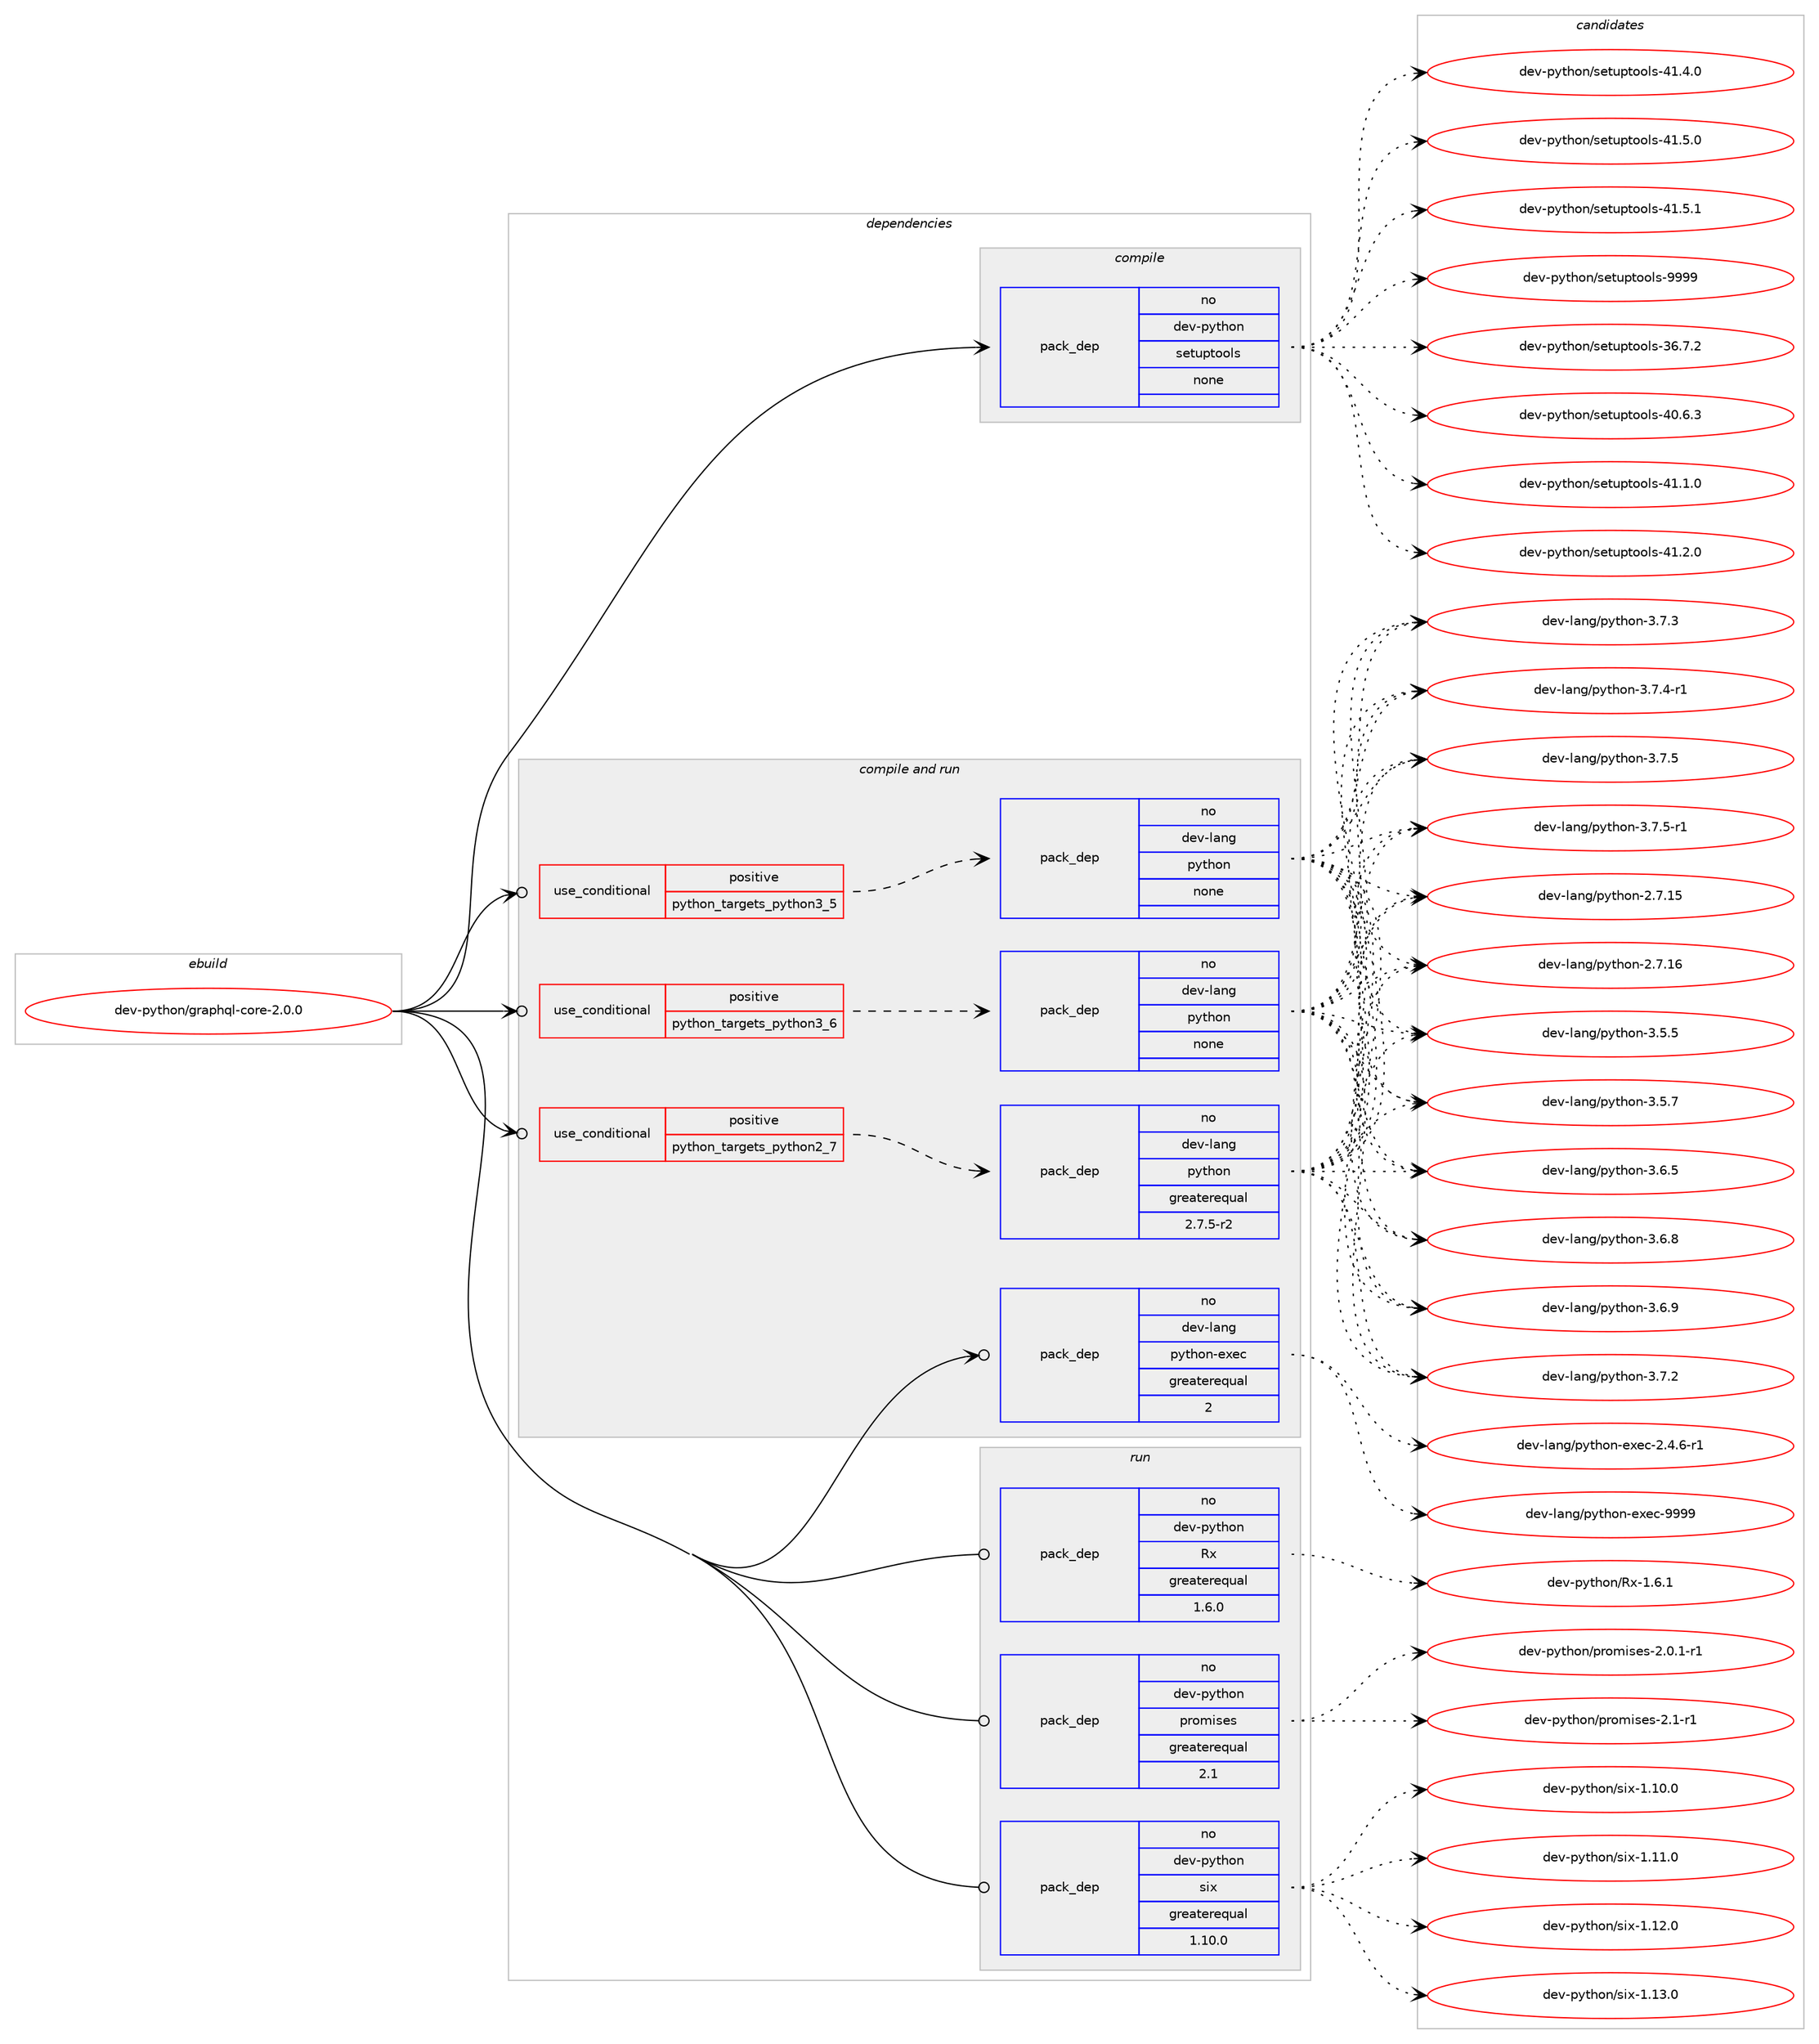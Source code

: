digraph prolog {

# *************
# Graph options
# *************

newrank=true;
concentrate=true;
compound=true;
graph [rankdir=LR,fontname=Helvetica,fontsize=10,ranksep=1.5];#, ranksep=2.5, nodesep=0.2];
edge  [arrowhead=vee];
node  [fontname=Helvetica,fontsize=10];

# **********
# The ebuild
# **********

subgraph cluster_leftcol {
color=gray;
rank=same;
label=<<i>ebuild</i>>;
id [label="dev-python/graphql-core-2.0.0", color=red, width=4, href="../dev-python/graphql-core-2.0.0.svg"];
}

# ****************
# The dependencies
# ****************

subgraph cluster_midcol {
color=gray;
label=<<i>dependencies</i>>;
subgraph cluster_compile {
fillcolor="#eeeeee";
style=filled;
label=<<i>compile</i>>;
subgraph pack455413 {
dependency607414 [label=<<TABLE BORDER="0" CELLBORDER="1" CELLSPACING="0" CELLPADDING="4" WIDTH="220"><TR><TD ROWSPAN="6" CELLPADDING="30">pack_dep</TD></TR><TR><TD WIDTH="110">no</TD></TR><TR><TD>dev-python</TD></TR><TR><TD>setuptools</TD></TR><TR><TD>none</TD></TR><TR><TD></TD></TR></TABLE>>, shape=none, color=blue];
}
id:e -> dependency607414:w [weight=20,style="solid",arrowhead="vee"];
}
subgraph cluster_compileandrun {
fillcolor="#eeeeee";
style=filled;
label=<<i>compile and run</i>>;
subgraph cond140203 {
dependency607415 [label=<<TABLE BORDER="0" CELLBORDER="1" CELLSPACING="0" CELLPADDING="4"><TR><TD ROWSPAN="3" CELLPADDING="10">use_conditional</TD></TR><TR><TD>positive</TD></TR><TR><TD>python_targets_python2_7</TD></TR></TABLE>>, shape=none, color=red];
subgraph pack455414 {
dependency607416 [label=<<TABLE BORDER="0" CELLBORDER="1" CELLSPACING="0" CELLPADDING="4" WIDTH="220"><TR><TD ROWSPAN="6" CELLPADDING="30">pack_dep</TD></TR><TR><TD WIDTH="110">no</TD></TR><TR><TD>dev-lang</TD></TR><TR><TD>python</TD></TR><TR><TD>greaterequal</TD></TR><TR><TD>2.7.5-r2</TD></TR></TABLE>>, shape=none, color=blue];
}
dependency607415:e -> dependency607416:w [weight=20,style="dashed",arrowhead="vee"];
}
id:e -> dependency607415:w [weight=20,style="solid",arrowhead="odotvee"];
subgraph cond140204 {
dependency607417 [label=<<TABLE BORDER="0" CELLBORDER="1" CELLSPACING="0" CELLPADDING="4"><TR><TD ROWSPAN="3" CELLPADDING="10">use_conditional</TD></TR><TR><TD>positive</TD></TR><TR><TD>python_targets_python3_5</TD></TR></TABLE>>, shape=none, color=red];
subgraph pack455415 {
dependency607418 [label=<<TABLE BORDER="0" CELLBORDER="1" CELLSPACING="0" CELLPADDING="4" WIDTH="220"><TR><TD ROWSPAN="6" CELLPADDING="30">pack_dep</TD></TR><TR><TD WIDTH="110">no</TD></TR><TR><TD>dev-lang</TD></TR><TR><TD>python</TD></TR><TR><TD>none</TD></TR><TR><TD></TD></TR></TABLE>>, shape=none, color=blue];
}
dependency607417:e -> dependency607418:w [weight=20,style="dashed",arrowhead="vee"];
}
id:e -> dependency607417:w [weight=20,style="solid",arrowhead="odotvee"];
subgraph cond140205 {
dependency607419 [label=<<TABLE BORDER="0" CELLBORDER="1" CELLSPACING="0" CELLPADDING="4"><TR><TD ROWSPAN="3" CELLPADDING="10">use_conditional</TD></TR><TR><TD>positive</TD></TR><TR><TD>python_targets_python3_6</TD></TR></TABLE>>, shape=none, color=red];
subgraph pack455416 {
dependency607420 [label=<<TABLE BORDER="0" CELLBORDER="1" CELLSPACING="0" CELLPADDING="4" WIDTH="220"><TR><TD ROWSPAN="6" CELLPADDING="30">pack_dep</TD></TR><TR><TD WIDTH="110">no</TD></TR><TR><TD>dev-lang</TD></TR><TR><TD>python</TD></TR><TR><TD>none</TD></TR><TR><TD></TD></TR></TABLE>>, shape=none, color=blue];
}
dependency607419:e -> dependency607420:w [weight=20,style="dashed",arrowhead="vee"];
}
id:e -> dependency607419:w [weight=20,style="solid",arrowhead="odotvee"];
subgraph pack455417 {
dependency607421 [label=<<TABLE BORDER="0" CELLBORDER="1" CELLSPACING="0" CELLPADDING="4" WIDTH="220"><TR><TD ROWSPAN="6" CELLPADDING="30">pack_dep</TD></TR><TR><TD WIDTH="110">no</TD></TR><TR><TD>dev-lang</TD></TR><TR><TD>python-exec</TD></TR><TR><TD>greaterequal</TD></TR><TR><TD>2</TD></TR></TABLE>>, shape=none, color=blue];
}
id:e -> dependency607421:w [weight=20,style="solid",arrowhead="odotvee"];
}
subgraph cluster_run {
fillcolor="#eeeeee";
style=filled;
label=<<i>run</i>>;
subgraph pack455418 {
dependency607422 [label=<<TABLE BORDER="0" CELLBORDER="1" CELLSPACING="0" CELLPADDING="4" WIDTH="220"><TR><TD ROWSPAN="6" CELLPADDING="30">pack_dep</TD></TR><TR><TD WIDTH="110">no</TD></TR><TR><TD>dev-python</TD></TR><TR><TD>Rx</TD></TR><TR><TD>greaterequal</TD></TR><TR><TD>1.6.0</TD></TR></TABLE>>, shape=none, color=blue];
}
id:e -> dependency607422:w [weight=20,style="solid",arrowhead="odot"];
subgraph pack455419 {
dependency607423 [label=<<TABLE BORDER="0" CELLBORDER="1" CELLSPACING="0" CELLPADDING="4" WIDTH="220"><TR><TD ROWSPAN="6" CELLPADDING="30">pack_dep</TD></TR><TR><TD WIDTH="110">no</TD></TR><TR><TD>dev-python</TD></TR><TR><TD>promises</TD></TR><TR><TD>greaterequal</TD></TR><TR><TD>2.1</TD></TR></TABLE>>, shape=none, color=blue];
}
id:e -> dependency607423:w [weight=20,style="solid",arrowhead="odot"];
subgraph pack455420 {
dependency607424 [label=<<TABLE BORDER="0" CELLBORDER="1" CELLSPACING="0" CELLPADDING="4" WIDTH="220"><TR><TD ROWSPAN="6" CELLPADDING="30">pack_dep</TD></TR><TR><TD WIDTH="110">no</TD></TR><TR><TD>dev-python</TD></TR><TR><TD>six</TD></TR><TR><TD>greaterequal</TD></TR><TR><TD>1.10.0</TD></TR></TABLE>>, shape=none, color=blue];
}
id:e -> dependency607424:w [weight=20,style="solid",arrowhead="odot"];
}
}

# **************
# The candidates
# **************

subgraph cluster_choices {
rank=same;
color=gray;
label=<<i>candidates</i>>;

subgraph choice455413 {
color=black;
nodesep=1;
choice100101118451121211161041111104711510111611711211611111110811545515446554650 [label="dev-python/setuptools-36.7.2", color=red, width=4,href="../dev-python/setuptools-36.7.2.svg"];
choice100101118451121211161041111104711510111611711211611111110811545524846544651 [label="dev-python/setuptools-40.6.3", color=red, width=4,href="../dev-python/setuptools-40.6.3.svg"];
choice100101118451121211161041111104711510111611711211611111110811545524946494648 [label="dev-python/setuptools-41.1.0", color=red, width=4,href="../dev-python/setuptools-41.1.0.svg"];
choice100101118451121211161041111104711510111611711211611111110811545524946504648 [label="dev-python/setuptools-41.2.0", color=red, width=4,href="../dev-python/setuptools-41.2.0.svg"];
choice100101118451121211161041111104711510111611711211611111110811545524946524648 [label="dev-python/setuptools-41.4.0", color=red, width=4,href="../dev-python/setuptools-41.4.0.svg"];
choice100101118451121211161041111104711510111611711211611111110811545524946534648 [label="dev-python/setuptools-41.5.0", color=red, width=4,href="../dev-python/setuptools-41.5.0.svg"];
choice100101118451121211161041111104711510111611711211611111110811545524946534649 [label="dev-python/setuptools-41.5.1", color=red, width=4,href="../dev-python/setuptools-41.5.1.svg"];
choice10010111845112121116104111110471151011161171121161111111081154557575757 [label="dev-python/setuptools-9999", color=red, width=4,href="../dev-python/setuptools-9999.svg"];
dependency607414:e -> choice100101118451121211161041111104711510111611711211611111110811545515446554650:w [style=dotted,weight="100"];
dependency607414:e -> choice100101118451121211161041111104711510111611711211611111110811545524846544651:w [style=dotted,weight="100"];
dependency607414:e -> choice100101118451121211161041111104711510111611711211611111110811545524946494648:w [style=dotted,weight="100"];
dependency607414:e -> choice100101118451121211161041111104711510111611711211611111110811545524946504648:w [style=dotted,weight="100"];
dependency607414:e -> choice100101118451121211161041111104711510111611711211611111110811545524946524648:w [style=dotted,weight="100"];
dependency607414:e -> choice100101118451121211161041111104711510111611711211611111110811545524946534648:w [style=dotted,weight="100"];
dependency607414:e -> choice100101118451121211161041111104711510111611711211611111110811545524946534649:w [style=dotted,weight="100"];
dependency607414:e -> choice10010111845112121116104111110471151011161171121161111111081154557575757:w [style=dotted,weight="100"];
}
subgraph choice455414 {
color=black;
nodesep=1;
choice10010111845108971101034711212111610411111045504655464953 [label="dev-lang/python-2.7.15", color=red, width=4,href="../dev-lang/python-2.7.15.svg"];
choice10010111845108971101034711212111610411111045504655464954 [label="dev-lang/python-2.7.16", color=red, width=4,href="../dev-lang/python-2.7.16.svg"];
choice100101118451089711010347112121116104111110455146534653 [label="dev-lang/python-3.5.5", color=red, width=4,href="../dev-lang/python-3.5.5.svg"];
choice100101118451089711010347112121116104111110455146534655 [label="dev-lang/python-3.5.7", color=red, width=4,href="../dev-lang/python-3.5.7.svg"];
choice100101118451089711010347112121116104111110455146544653 [label="dev-lang/python-3.6.5", color=red, width=4,href="../dev-lang/python-3.6.5.svg"];
choice100101118451089711010347112121116104111110455146544656 [label="dev-lang/python-3.6.8", color=red, width=4,href="../dev-lang/python-3.6.8.svg"];
choice100101118451089711010347112121116104111110455146544657 [label="dev-lang/python-3.6.9", color=red, width=4,href="../dev-lang/python-3.6.9.svg"];
choice100101118451089711010347112121116104111110455146554650 [label="dev-lang/python-3.7.2", color=red, width=4,href="../dev-lang/python-3.7.2.svg"];
choice100101118451089711010347112121116104111110455146554651 [label="dev-lang/python-3.7.3", color=red, width=4,href="../dev-lang/python-3.7.3.svg"];
choice1001011184510897110103471121211161041111104551465546524511449 [label="dev-lang/python-3.7.4-r1", color=red, width=4,href="../dev-lang/python-3.7.4-r1.svg"];
choice100101118451089711010347112121116104111110455146554653 [label="dev-lang/python-3.7.5", color=red, width=4,href="../dev-lang/python-3.7.5.svg"];
choice1001011184510897110103471121211161041111104551465546534511449 [label="dev-lang/python-3.7.5-r1", color=red, width=4,href="../dev-lang/python-3.7.5-r1.svg"];
dependency607416:e -> choice10010111845108971101034711212111610411111045504655464953:w [style=dotted,weight="100"];
dependency607416:e -> choice10010111845108971101034711212111610411111045504655464954:w [style=dotted,weight="100"];
dependency607416:e -> choice100101118451089711010347112121116104111110455146534653:w [style=dotted,weight="100"];
dependency607416:e -> choice100101118451089711010347112121116104111110455146534655:w [style=dotted,weight="100"];
dependency607416:e -> choice100101118451089711010347112121116104111110455146544653:w [style=dotted,weight="100"];
dependency607416:e -> choice100101118451089711010347112121116104111110455146544656:w [style=dotted,weight="100"];
dependency607416:e -> choice100101118451089711010347112121116104111110455146544657:w [style=dotted,weight="100"];
dependency607416:e -> choice100101118451089711010347112121116104111110455146554650:w [style=dotted,weight="100"];
dependency607416:e -> choice100101118451089711010347112121116104111110455146554651:w [style=dotted,weight="100"];
dependency607416:e -> choice1001011184510897110103471121211161041111104551465546524511449:w [style=dotted,weight="100"];
dependency607416:e -> choice100101118451089711010347112121116104111110455146554653:w [style=dotted,weight="100"];
dependency607416:e -> choice1001011184510897110103471121211161041111104551465546534511449:w [style=dotted,weight="100"];
}
subgraph choice455415 {
color=black;
nodesep=1;
choice10010111845108971101034711212111610411111045504655464953 [label="dev-lang/python-2.7.15", color=red, width=4,href="../dev-lang/python-2.7.15.svg"];
choice10010111845108971101034711212111610411111045504655464954 [label="dev-lang/python-2.7.16", color=red, width=4,href="../dev-lang/python-2.7.16.svg"];
choice100101118451089711010347112121116104111110455146534653 [label="dev-lang/python-3.5.5", color=red, width=4,href="../dev-lang/python-3.5.5.svg"];
choice100101118451089711010347112121116104111110455146534655 [label="dev-lang/python-3.5.7", color=red, width=4,href="../dev-lang/python-3.5.7.svg"];
choice100101118451089711010347112121116104111110455146544653 [label="dev-lang/python-3.6.5", color=red, width=4,href="../dev-lang/python-3.6.5.svg"];
choice100101118451089711010347112121116104111110455146544656 [label="dev-lang/python-3.6.8", color=red, width=4,href="../dev-lang/python-3.6.8.svg"];
choice100101118451089711010347112121116104111110455146544657 [label="dev-lang/python-3.6.9", color=red, width=4,href="../dev-lang/python-3.6.9.svg"];
choice100101118451089711010347112121116104111110455146554650 [label="dev-lang/python-3.7.2", color=red, width=4,href="../dev-lang/python-3.7.2.svg"];
choice100101118451089711010347112121116104111110455146554651 [label="dev-lang/python-3.7.3", color=red, width=4,href="../dev-lang/python-3.7.3.svg"];
choice1001011184510897110103471121211161041111104551465546524511449 [label="dev-lang/python-3.7.4-r1", color=red, width=4,href="../dev-lang/python-3.7.4-r1.svg"];
choice100101118451089711010347112121116104111110455146554653 [label="dev-lang/python-3.7.5", color=red, width=4,href="../dev-lang/python-3.7.5.svg"];
choice1001011184510897110103471121211161041111104551465546534511449 [label="dev-lang/python-3.7.5-r1", color=red, width=4,href="../dev-lang/python-3.7.5-r1.svg"];
dependency607418:e -> choice10010111845108971101034711212111610411111045504655464953:w [style=dotted,weight="100"];
dependency607418:e -> choice10010111845108971101034711212111610411111045504655464954:w [style=dotted,weight="100"];
dependency607418:e -> choice100101118451089711010347112121116104111110455146534653:w [style=dotted,weight="100"];
dependency607418:e -> choice100101118451089711010347112121116104111110455146534655:w [style=dotted,weight="100"];
dependency607418:e -> choice100101118451089711010347112121116104111110455146544653:w [style=dotted,weight="100"];
dependency607418:e -> choice100101118451089711010347112121116104111110455146544656:w [style=dotted,weight="100"];
dependency607418:e -> choice100101118451089711010347112121116104111110455146544657:w [style=dotted,weight="100"];
dependency607418:e -> choice100101118451089711010347112121116104111110455146554650:w [style=dotted,weight="100"];
dependency607418:e -> choice100101118451089711010347112121116104111110455146554651:w [style=dotted,weight="100"];
dependency607418:e -> choice1001011184510897110103471121211161041111104551465546524511449:w [style=dotted,weight="100"];
dependency607418:e -> choice100101118451089711010347112121116104111110455146554653:w [style=dotted,weight="100"];
dependency607418:e -> choice1001011184510897110103471121211161041111104551465546534511449:w [style=dotted,weight="100"];
}
subgraph choice455416 {
color=black;
nodesep=1;
choice10010111845108971101034711212111610411111045504655464953 [label="dev-lang/python-2.7.15", color=red, width=4,href="../dev-lang/python-2.7.15.svg"];
choice10010111845108971101034711212111610411111045504655464954 [label="dev-lang/python-2.7.16", color=red, width=4,href="../dev-lang/python-2.7.16.svg"];
choice100101118451089711010347112121116104111110455146534653 [label="dev-lang/python-3.5.5", color=red, width=4,href="../dev-lang/python-3.5.5.svg"];
choice100101118451089711010347112121116104111110455146534655 [label="dev-lang/python-3.5.7", color=red, width=4,href="../dev-lang/python-3.5.7.svg"];
choice100101118451089711010347112121116104111110455146544653 [label="dev-lang/python-3.6.5", color=red, width=4,href="../dev-lang/python-3.6.5.svg"];
choice100101118451089711010347112121116104111110455146544656 [label="dev-lang/python-3.6.8", color=red, width=4,href="../dev-lang/python-3.6.8.svg"];
choice100101118451089711010347112121116104111110455146544657 [label="dev-lang/python-3.6.9", color=red, width=4,href="../dev-lang/python-3.6.9.svg"];
choice100101118451089711010347112121116104111110455146554650 [label="dev-lang/python-3.7.2", color=red, width=4,href="../dev-lang/python-3.7.2.svg"];
choice100101118451089711010347112121116104111110455146554651 [label="dev-lang/python-3.7.3", color=red, width=4,href="../dev-lang/python-3.7.3.svg"];
choice1001011184510897110103471121211161041111104551465546524511449 [label="dev-lang/python-3.7.4-r1", color=red, width=4,href="../dev-lang/python-3.7.4-r1.svg"];
choice100101118451089711010347112121116104111110455146554653 [label="dev-lang/python-3.7.5", color=red, width=4,href="../dev-lang/python-3.7.5.svg"];
choice1001011184510897110103471121211161041111104551465546534511449 [label="dev-lang/python-3.7.5-r1", color=red, width=4,href="../dev-lang/python-3.7.5-r1.svg"];
dependency607420:e -> choice10010111845108971101034711212111610411111045504655464953:w [style=dotted,weight="100"];
dependency607420:e -> choice10010111845108971101034711212111610411111045504655464954:w [style=dotted,weight="100"];
dependency607420:e -> choice100101118451089711010347112121116104111110455146534653:w [style=dotted,weight="100"];
dependency607420:e -> choice100101118451089711010347112121116104111110455146534655:w [style=dotted,weight="100"];
dependency607420:e -> choice100101118451089711010347112121116104111110455146544653:w [style=dotted,weight="100"];
dependency607420:e -> choice100101118451089711010347112121116104111110455146544656:w [style=dotted,weight="100"];
dependency607420:e -> choice100101118451089711010347112121116104111110455146544657:w [style=dotted,weight="100"];
dependency607420:e -> choice100101118451089711010347112121116104111110455146554650:w [style=dotted,weight="100"];
dependency607420:e -> choice100101118451089711010347112121116104111110455146554651:w [style=dotted,weight="100"];
dependency607420:e -> choice1001011184510897110103471121211161041111104551465546524511449:w [style=dotted,weight="100"];
dependency607420:e -> choice100101118451089711010347112121116104111110455146554653:w [style=dotted,weight="100"];
dependency607420:e -> choice1001011184510897110103471121211161041111104551465546534511449:w [style=dotted,weight="100"];
}
subgraph choice455417 {
color=black;
nodesep=1;
choice10010111845108971101034711212111610411111045101120101994550465246544511449 [label="dev-lang/python-exec-2.4.6-r1", color=red, width=4,href="../dev-lang/python-exec-2.4.6-r1.svg"];
choice10010111845108971101034711212111610411111045101120101994557575757 [label="dev-lang/python-exec-9999", color=red, width=4,href="../dev-lang/python-exec-9999.svg"];
dependency607421:e -> choice10010111845108971101034711212111610411111045101120101994550465246544511449:w [style=dotted,weight="100"];
dependency607421:e -> choice10010111845108971101034711212111610411111045101120101994557575757:w [style=dotted,weight="100"];
}
subgraph choice455418 {
color=black;
nodesep=1;
choice100101118451121211161041111104782120454946544649 [label="dev-python/Rx-1.6.1", color=red, width=4,href="../dev-python/Rx-1.6.1.svg"];
dependency607422:e -> choice100101118451121211161041111104782120454946544649:w [style=dotted,weight="100"];
}
subgraph choice455419 {
color=black;
nodesep=1;
choice10010111845112121116104111110471121141111091051151011154550464846494511449 [label="dev-python/promises-2.0.1-r1", color=red, width=4,href="../dev-python/promises-2.0.1-r1.svg"];
choice1001011184511212111610411111047112114111109105115101115455046494511449 [label="dev-python/promises-2.1-r1", color=red, width=4,href="../dev-python/promises-2.1-r1.svg"];
dependency607423:e -> choice10010111845112121116104111110471121141111091051151011154550464846494511449:w [style=dotted,weight="100"];
dependency607423:e -> choice1001011184511212111610411111047112114111109105115101115455046494511449:w [style=dotted,weight="100"];
}
subgraph choice455420 {
color=black;
nodesep=1;
choice100101118451121211161041111104711510512045494649484648 [label="dev-python/six-1.10.0", color=red, width=4,href="../dev-python/six-1.10.0.svg"];
choice100101118451121211161041111104711510512045494649494648 [label="dev-python/six-1.11.0", color=red, width=4,href="../dev-python/six-1.11.0.svg"];
choice100101118451121211161041111104711510512045494649504648 [label="dev-python/six-1.12.0", color=red, width=4,href="../dev-python/six-1.12.0.svg"];
choice100101118451121211161041111104711510512045494649514648 [label="dev-python/six-1.13.0", color=red, width=4,href="../dev-python/six-1.13.0.svg"];
dependency607424:e -> choice100101118451121211161041111104711510512045494649484648:w [style=dotted,weight="100"];
dependency607424:e -> choice100101118451121211161041111104711510512045494649494648:w [style=dotted,weight="100"];
dependency607424:e -> choice100101118451121211161041111104711510512045494649504648:w [style=dotted,weight="100"];
dependency607424:e -> choice100101118451121211161041111104711510512045494649514648:w [style=dotted,weight="100"];
}
}

}
